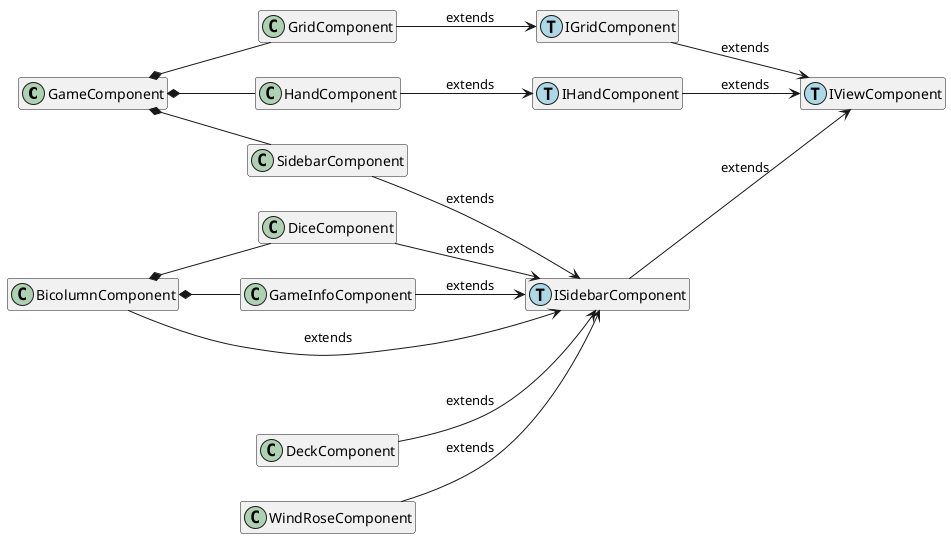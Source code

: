@startuml
left to right direction
hide empty members
skinparam shadowing false

class GameComponent

class BicolumnComponent

class DeckComponent

class DiceComponent

class GridComponent

class HandComponent

class GameInfoComponent

class SidebarComponent

class WindRoseComponent

class IViewComponent << (T, lightblue) >>

class IGridComponent << (T, lightblue) >>

class ISidebarComponent << (T, lightblue) >>

class IHandComponent << (T, lightblue) >>

IGridComponent --> IViewComponent: extends
ISidebarComponent --> IViewComponent: extends
IHandComponent --> IViewComponent: extends

GridComponent --> IGridComponent: extends
HandComponent --> IHandComponent: extends
SidebarComponent --> ISidebarComponent: extends
BicolumnComponent --> ISidebarComponent: extends
BicolumnComponent *-- DiceComponent
BicolumnComponent *-- GameInfoComponent
DiceComponent --> ISidebarComponent: extends
DeckComponent --> ISidebarComponent: extends
WindRoseComponent --> ISidebarComponent: extends
GameInfoComponent --> ISidebarComponent: extends

GameComponent *-- HandComponent
GameComponent *-- GridComponent
GameComponent *-- SidebarComponent
@enduml
